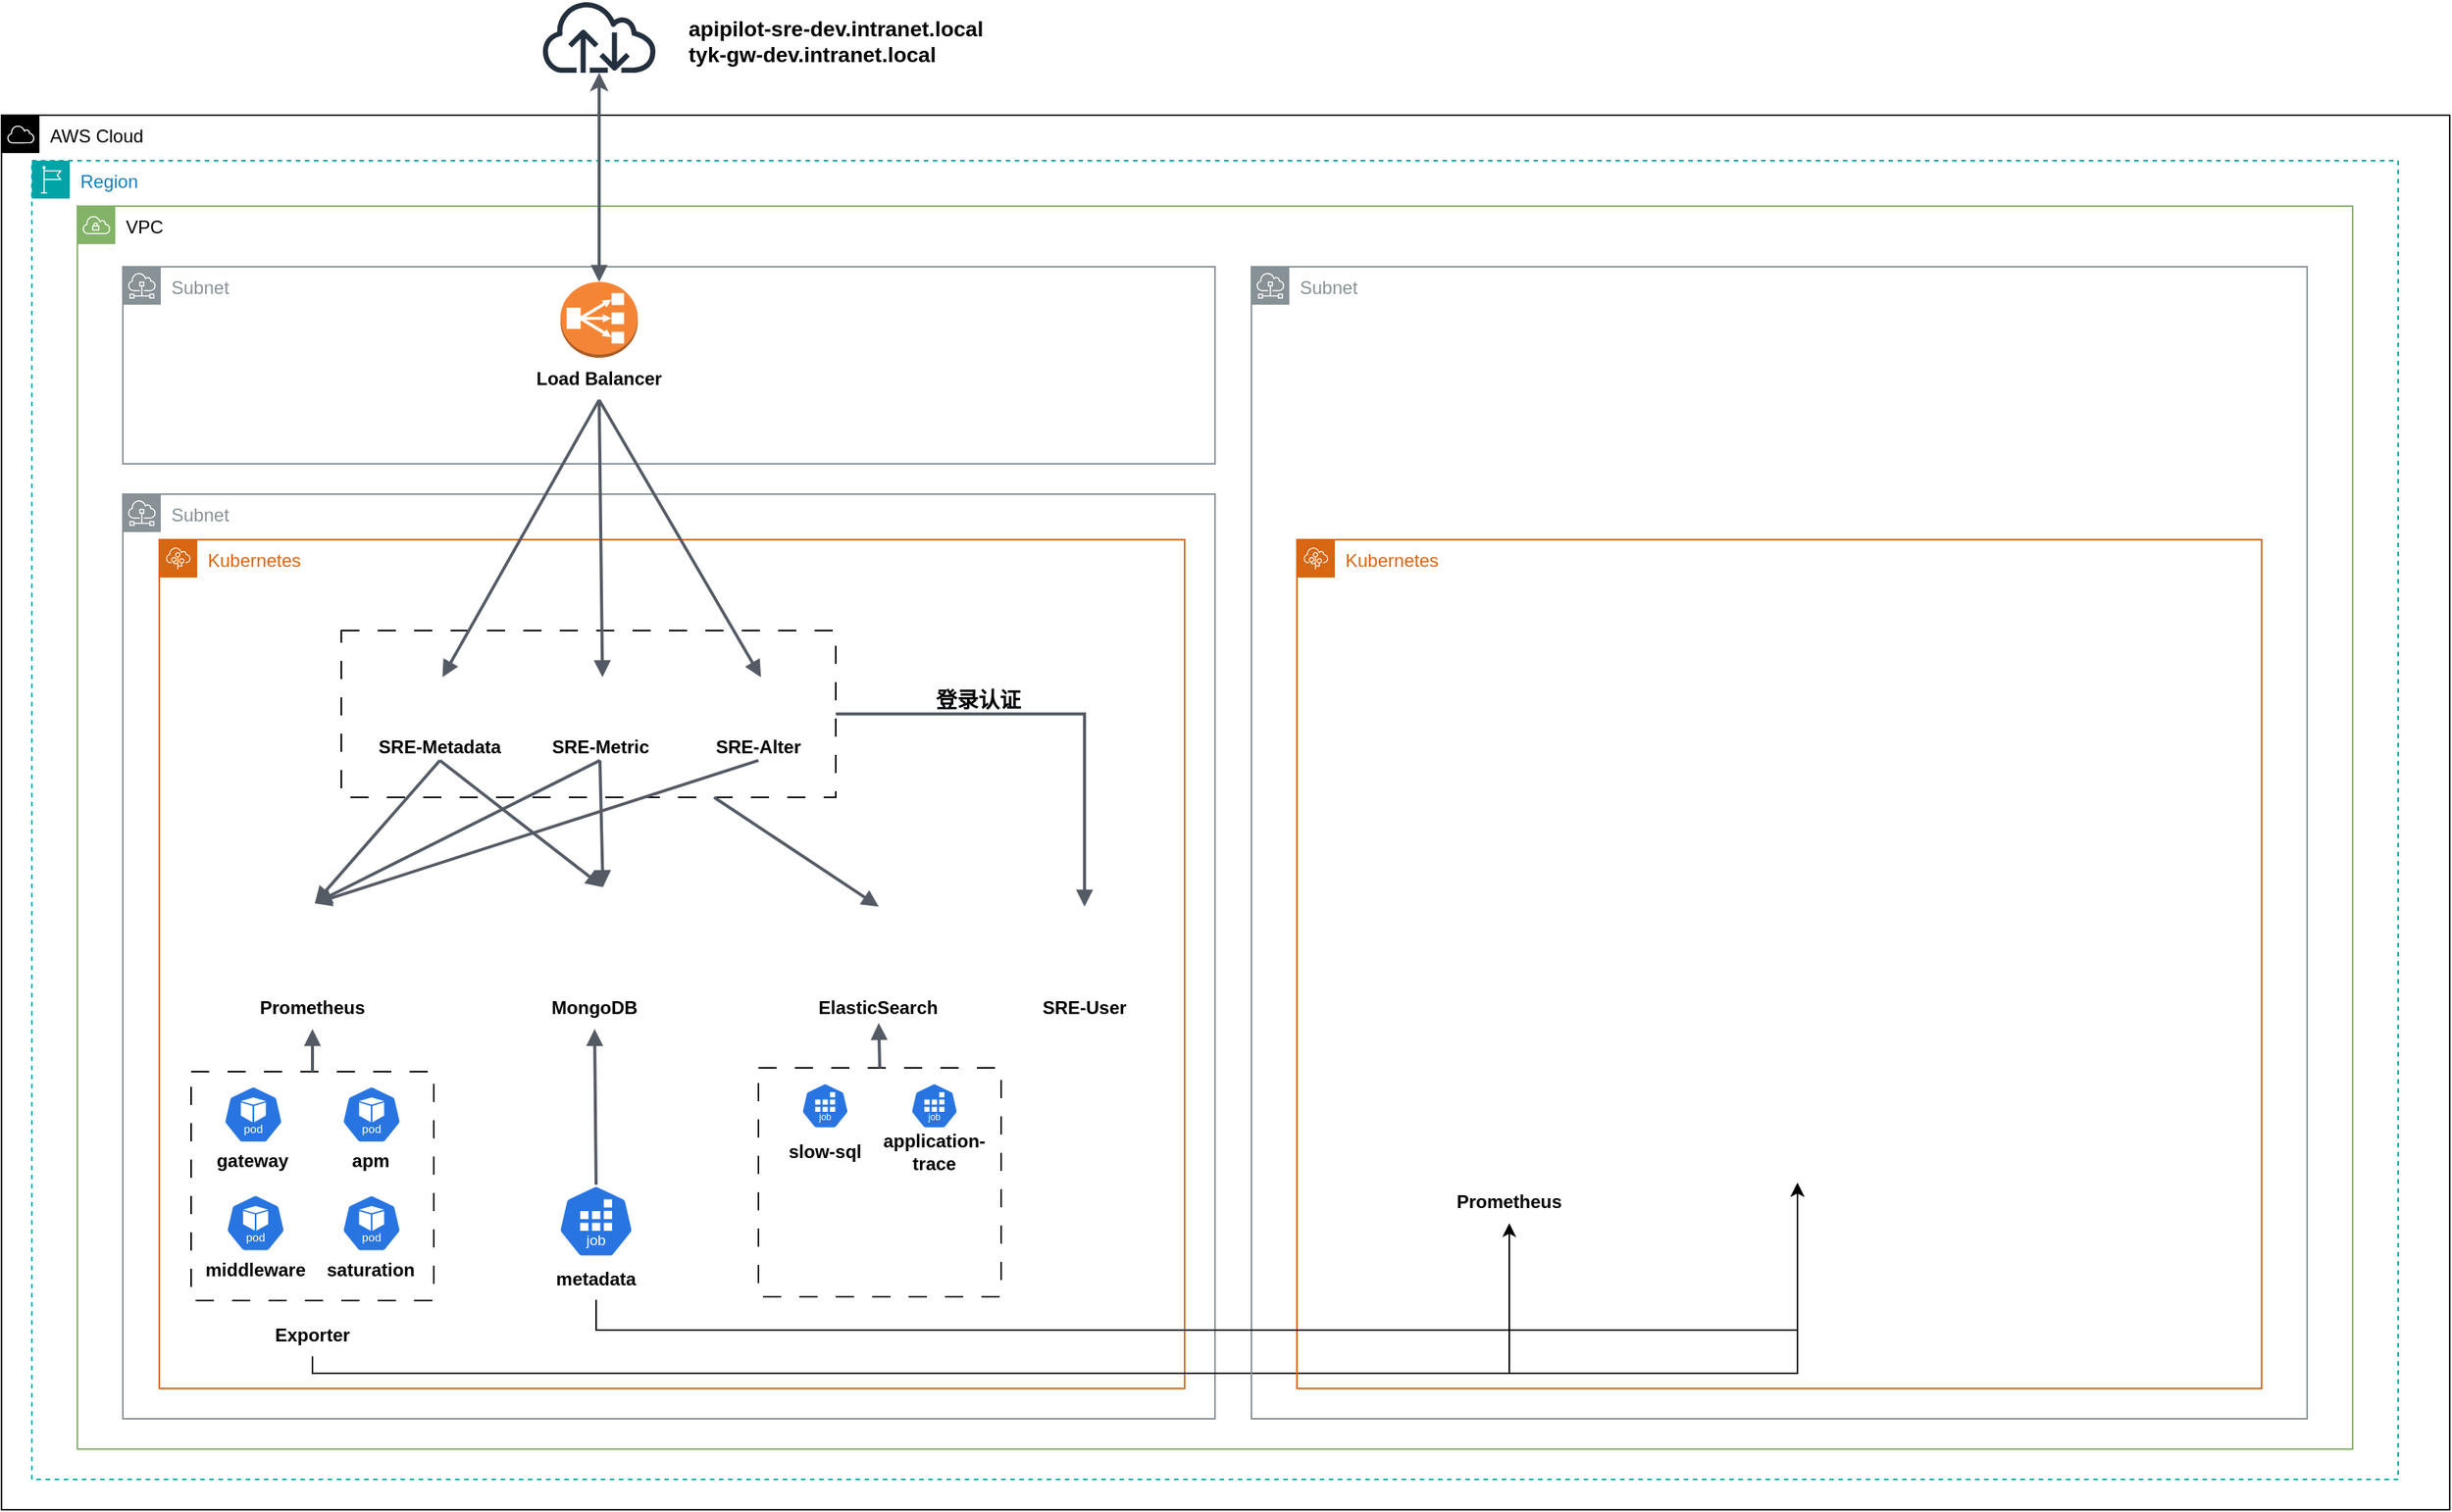 <mxfile version="23.1.6" type="github">
  <diagram name="第 1 页" id="2AvsECfpP-dpQy5CQ5yH">
    <mxGraphModel dx="1449" dy="766" grid="1" gridSize="10" guides="1" tooltips="1" connect="1" arrows="1" fold="1" page="1" pageScale="1" pageWidth="827" pageHeight="1169" math="0" shadow="0">
      <root>
        <mxCell id="0" />
        <mxCell id="1" parent="0" />
        <mxCell id="D45DuEwmozY9MAPHDRq8-4" value="AWS Cloud" style="points=[[0,0],[0.25,0],[0.5,0],[0.75,0],[1,0],[1,0.25],[1,0.5],[1,0.75],[1,1],[0.75,1],[0.5,1],[0.25,1],[0,1],[0,0.75],[0,0.5],[0,0.25]];outlineConnect=0;html=1;whiteSpace=wrap;fontSize=12;fontStyle=0;container=1;pointerEvents=0;collapsible=0;recursiveResize=0;shape=mxgraph.aws4.group;grIcon=mxgraph.aws4.group_aws_cloud;verticalAlign=top;align=left;spacingLeft=30;dashed=0;" parent="1" vertex="1">
          <mxGeometry x="26" y="120" width="1614" height="920" as="geometry" />
        </mxCell>
        <mxCell id="D45DuEwmozY9MAPHDRq8-5" value="Region" style="points=[[0,0],[0.25,0],[0.5,0],[0.75,0],[1,0],[1,0.25],[1,0.5],[1,0.75],[1,1],[0.75,1],[0.5,1],[0.25,1],[0,1],[0,0.75],[0,0.5],[0,0.25]];outlineConnect=0;gradientColor=none;html=1;whiteSpace=wrap;fontSize=12;fontStyle=0;container=1;pointerEvents=0;collapsible=0;recursiveResize=0;shape=mxgraph.aws4.group;grIcon=mxgraph.aws4.group_region;strokeColor=#00A4A6;fillColor=none;verticalAlign=top;align=left;spacingLeft=30;fontColor=#147EBA;dashed=1;" parent="D45DuEwmozY9MAPHDRq8-4" vertex="1">
          <mxGeometry x="20" y="30" width="1560" height="870" as="geometry" />
        </mxCell>
        <mxCell id="GRSjZnAXTMxB1QKtdOID-107" value="" style="rounded=0;whiteSpace=wrap;html=1;dashed=1;dashPattern=12 12;fillColor=none;" vertex="1" parent="D45DuEwmozY9MAPHDRq8-5">
          <mxGeometry x="204" y="310" width="326" height="110" as="geometry" />
        </mxCell>
        <mxCell id="D45DuEwmozY9MAPHDRq8-1" value="VPC" style="sketch=0;outlineConnect=0;html=1;whiteSpace=wrap;fontSize=12;fontStyle=0;shape=mxgraph.aws4.group;grIcon=mxgraph.aws4.group_vpc;strokeColor=#82b366;fillColor=none;verticalAlign=top;align=left;spacingLeft=30;dashed=0;" parent="D45DuEwmozY9MAPHDRq8-5" vertex="1">
          <mxGeometry x="30" y="30" width="1500" height="820" as="geometry" />
        </mxCell>
        <mxCell id="GRSjZnAXTMxB1QKtdOID-70" value="Subnet" style="sketch=0;outlineConnect=0;gradientColor=none;html=1;whiteSpace=wrap;fontSize=12;fontStyle=0;shape=mxgraph.aws4.group;grIcon=mxgraph.aws4.group_subnet;strokeColor=#879196;fillColor=none;verticalAlign=top;align=left;spacingLeft=30;fontColor=#879196;dashed=0;" vertex="1" parent="D45DuEwmozY9MAPHDRq8-5">
          <mxGeometry x="60" y="220" width="720" height="610" as="geometry" />
        </mxCell>
        <mxCell id="GRSjZnAXTMxB1QKtdOID-59" value="Subnet" style="sketch=0;outlineConnect=0;gradientColor=none;html=1;whiteSpace=wrap;fontSize=12;fontStyle=0;shape=mxgraph.aws4.group;grIcon=mxgraph.aws4.group_subnet;strokeColor=#879196;fillColor=none;verticalAlign=top;align=left;spacingLeft=30;fontColor=#879196;dashed=0;" vertex="1" parent="D45DuEwmozY9MAPHDRq8-5">
          <mxGeometry x="60" y="70" width="720" height="130" as="geometry" />
        </mxCell>
        <mxCell id="GRSjZnAXTMxB1QKtdOID-1" value="Kubernetes" style="points=[[0,0],[0.25,0],[0.5,0],[0.75,0],[1,0],[1,0.25],[1,0.5],[1,0.75],[1,1],[0.75,1],[0.5,1],[0.25,1],[0,1],[0,0.75],[0,0.5],[0,0.25]];outlineConnect=0;gradientColor=none;html=1;whiteSpace=wrap;fontSize=12;fontStyle=0;container=1;pointerEvents=0;collapsible=0;recursiveResize=0;shape=mxgraph.aws4.group;grIcon=mxgraph.aws4.group_elastic_beanstalk;strokeColor=#D86613;fillColor=none;verticalAlign=top;align=left;spacingLeft=30;fontColor=#D86613;dashed=0;" vertex="1" parent="D45DuEwmozY9MAPHDRq8-5">
          <mxGeometry x="84" y="250" width="676" height="560" as="geometry" />
        </mxCell>
        <mxCell id="D45DuEwmozY9MAPHDRq8-16" value="" style="group" parent="GRSjZnAXTMxB1QKtdOID-1" vertex="1" connectable="0">
          <mxGeometry x="62.51" y="240" width="80" height="82.89" as="geometry" />
        </mxCell>
        <mxCell id="D45DuEwmozY9MAPHDRq8-11" value="" style="shape=image;verticalLabelPosition=bottom;labelBackgroundColor=default;verticalAlign=top;aspect=fixed;imageAspect=0;image=https://upload.wikimedia.org/wikipedia/commons/thumb/3/38/Prometheus_software_logo.svg/775px-Prometheus_software_logo.svg.png;" parent="D45DuEwmozY9MAPHDRq8-16" vertex="1">
          <mxGeometry x="12.5" width="55" height="54.5" as="geometry" />
        </mxCell>
        <mxCell id="GRSjZnAXTMxB1QKtdOID-6" value="" style="group" vertex="1" connectable="0" parent="GRSjZnAXTMxB1QKtdOID-1">
          <mxGeometry x="106.5" y="229.25" width="395.8" height="93.64" as="geometry" />
        </mxCell>
        <mxCell id="GRSjZnAXTMxB1QKtdOID-5" value="" style="group" vertex="1" connectable="0" parent="GRSjZnAXTMxB1QKtdOID-6">
          <mxGeometry x="140.5" width="83.5" height="93.64" as="geometry" />
        </mxCell>
        <mxCell id="D45DuEwmozY9MAPHDRq8-44" value="MongoDB" style="text;html=1;align=center;verticalAlign=middle;whiteSpace=wrap;rounded=0;fontStyle=1" parent="GRSjZnAXTMxB1QKtdOID-5" vertex="1">
          <mxGeometry y="65.82" width="80" height="27.82" as="geometry" />
        </mxCell>
        <mxCell id="D45DuEwmozY9MAPHDRq8-42" value="" style="shape=image;verticalLabelPosition=bottom;labelBackgroundColor=default;verticalAlign=top;aspect=fixed;imageAspect=0;image=https://cdn.worldvectorlogo.com/logos/mongodb-icon-1.svg;" parent="GRSjZnAXTMxB1QKtdOID-5" vertex="1">
          <mxGeometry x="7.5" width="76" height="76" as="geometry" />
        </mxCell>
        <mxCell id="D45DuEwmozY9MAPHDRq8-17" value="" style="group" parent="GRSjZnAXTMxB1QKtdOID-6" vertex="1" connectable="0">
          <mxGeometry x="327.8" y="6.75" width="80" height="82.89" as="geometry" />
        </mxCell>
        <mxCell id="D45DuEwmozY9MAPHDRq8-13" value="" style="shape=image;verticalLabelPosition=bottom;labelBackgroundColor=default;verticalAlign=top;aspect=fixed;imageAspect=0;image=https://seeklogo.com/images/E/elasticsearch-logo-C75C4578EC-seeklogo.com.png;" parent="D45DuEwmozY9MAPHDRq8-17" vertex="1">
          <mxGeometry x="17.24" y="6.13" width="45.52" height="50.58" as="geometry" />
        </mxCell>
        <mxCell id="D45DuEwmozY9MAPHDRq8-15" value="&lt;b&gt;ElasticSearch&lt;/b&gt;" style="text;html=1;align=center;verticalAlign=middle;whiteSpace=wrap;rounded=0;" parent="D45DuEwmozY9MAPHDRq8-17" vertex="1">
          <mxGeometry y="62.89" width="80" height="20" as="geometry" />
        </mxCell>
        <mxCell id="GRSjZnAXTMxB1QKtdOID-34" value="Prometheus" style="text;html=1;align=center;verticalAlign=middle;whiteSpace=wrap;rounded=0;fontStyle=1" vertex="1" parent="GRSjZnAXTMxB1QKtdOID-6">
          <mxGeometry x="-45.5" y="65.82" width="80" height="27.82" as="geometry" />
        </mxCell>
        <mxCell id="GRSjZnAXTMxB1QKtdOID-26" value="" style="group" vertex="1" connectable="0" parent="D45DuEwmozY9MAPHDRq8-5">
          <mxGeometry x="339.5" y="340.79" width="70" height="54.88" as="geometry" />
        </mxCell>
        <mxCell id="GRSjZnAXTMxB1QKtdOID-27" value="SRE-Metric" style="text;html=1;align=center;verticalAlign=middle;whiteSpace=wrap;rounded=0;fontStyle=1" vertex="1" parent="GRSjZnAXTMxB1QKtdOID-26">
          <mxGeometry y="36.89" width="70" height="17.99" as="geometry" />
        </mxCell>
        <mxCell id="GRSjZnAXTMxB1QKtdOID-28" value="" style="shape=image;verticalLabelPosition=bottom;labelBackgroundColor=default;verticalAlign=top;aspect=fixed;imageAspect=0;image=https://upload.wikimedia.org/wikipedia/commons/thumb/a/a7/React-icon.svg/512px-React-icon.svg.png;" vertex="1" parent="GRSjZnAXTMxB1QKtdOID-26">
          <mxGeometry x="16" width="41.38" height="35.968" as="geometry" />
        </mxCell>
        <mxCell id="GRSjZnAXTMxB1QKtdOID-29" value="" style="group" vertex="1" connectable="0" parent="D45DuEwmozY9MAPHDRq8-5">
          <mxGeometry x="444" y="340.79" width="70" height="54.88" as="geometry" />
        </mxCell>
        <mxCell id="GRSjZnAXTMxB1QKtdOID-30" value="SRE-Alter" style="text;html=1;align=center;verticalAlign=middle;whiteSpace=wrap;rounded=0;fontStyle=1" vertex="1" parent="GRSjZnAXTMxB1QKtdOID-29">
          <mxGeometry y="36.89" width="70" height="17.99" as="geometry" />
        </mxCell>
        <mxCell id="GRSjZnAXTMxB1QKtdOID-31" value="" style="shape=image;verticalLabelPosition=bottom;labelBackgroundColor=default;verticalAlign=top;aspect=fixed;imageAspect=0;image=https://upload.wikimedia.org/wikipedia/commons/thumb/a/a7/React-icon.svg/512px-React-icon.svg.png;" vertex="1" parent="GRSjZnAXTMxB1QKtdOID-29">
          <mxGeometry x="16" width="41.38" height="35.968" as="geometry" />
        </mxCell>
        <mxCell id="GRSjZnAXTMxB1QKtdOID-20" value="" style="html=1;endArrow=none;elbow=vertical;startArrow=block;startFill=1;strokeColor=#545B64;rounded=0;entryX=0.5;entryY=1;entryDx=0;entryDy=0;exitX=0.5;exitY=0;exitDx=0;exitDy=0;strokeWidth=2;" edge="1" parent="D45DuEwmozY9MAPHDRq8-5" source="D45DuEwmozY9MAPHDRq8-18" target="D45DuEwmozY9MAPHDRq8-14">
          <mxGeometry width="100" relative="1" as="geometry">
            <mxPoint x="984" y="230" as="sourcePoint" />
            <mxPoint x="994" y="170" as="targetPoint" />
          </mxGeometry>
        </mxCell>
        <mxCell id="GRSjZnAXTMxB1QKtdOID-32" value="" style="html=1;endArrow=none;elbow=vertical;startArrow=block;startFill=1;strokeColor=#545B64;rounded=0;entryX=0.5;entryY=1;entryDx=0;entryDy=0;exitX=0.5;exitY=0;exitDx=0;exitDy=0;strokeWidth=2;" edge="1" parent="D45DuEwmozY9MAPHDRq8-5" source="GRSjZnAXTMxB1QKtdOID-28" target="D45DuEwmozY9MAPHDRq8-14">
          <mxGeometry width="100" relative="1" as="geometry">
            <mxPoint x="824.31" y="266.89" as="sourcePoint" />
            <mxPoint x="913.31" y="214.89" as="targetPoint" />
          </mxGeometry>
        </mxCell>
        <mxCell id="GRSjZnAXTMxB1QKtdOID-33" value="" style="html=1;endArrow=none;elbow=vertical;startArrow=block;startFill=1;strokeColor=#545B64;rounded=0;entryX=0.5;entryY=1;entryDx=0;entryDy=0;exitX=0.5;exitY=0;exitDx=0;exitDy=0;strokeWidth=2;" edge="1" parent="D45DuEwmozY9MAPHDRq8-5" source="GRSjZnAXTMxB1QKtdOID-31" target="D45DuEwmozY9MAPHDRq8-14">
          <mxGeometry width="100" relative="1" as="geometry">
            <mxPoint x="904" y="332" as="sourcePoint" />
            <mxPoint x="993" y="280" as="targetPoint" />
          </mxGeometry>
        </mxCell>
        <mxCell id="GRSjZnAXTMxB1QKtdOID-36" value="" style="html=1;endArrow=none;elbow=vertical;startArrow=block;startFill=1;strokeColor=#545B64;rounded=0;entryX=0.5;entryY=1;entryDx=0;entryDy=0;exitX=0.5;exitY=0;exitDx=0;exitDy=0;strokeWidth=2;" edge="1" parent="D45DuEwmozY9MAPHDRq8-5" source="D45DuEwmozY9MAPHDRq8-42" target="D45DuEwmozY9MAPHDRq8-19">
          <mxGeometry width="100" relative="1" as="geometry">
            <mxPoint x="893.81" y="312.18" as="sourcePoint" />
            <mxPoint x="894.81" y="260.18" as="targetPoint" />
          </mxGeometry>
        </mxCell>
        <mxCell id="GRSjZnAXTMxB1QKtdOID-37" value="" style="html=1;endArrow=none;elbow=vertical;startArrow=block;startFill=1;strokeColor=#545B64;rounded=0;entryX=0.5;entryY=1;entryDx=0;entryDy=0;exitX=0.5;exitY=0;exitDx=0;exitDy=0;strokeWidth=2;" edge="1" parent="D45DuEwmozY9MAPHDRq8-5" source="D45DuEwmozY9MAPHDRq8-11" target="GRSjZnAXTMxB1QKtdOID-27">
          <mxGeometry width="100" relative="1" as="geometry">
            <mxPoint x="994" y="365.0" as="sourcePoint" />
            <mxPoint x="995" y="313" as="targetPoint" />
          </mxGeometry>
        </mxCell>
        <mxCell id="GRSjZnAXTMxB1QKtdOID-38" value="" style="html=1;endArrow=none;elbow=vertical;startArrow=block;startFill=1;strokeColor=#545B64;rounded=0;entryX=0.5;entryY=1;entryDx=0;entryDy=0;exitX=0.5;exitY=0;exitDx=0;exitDy=0;strokeWidth=2;" edge="1" parent="D45DuEwmozY9MAPHDRq8-5" source="D45DuEwmozY9MAPHDRq8-11" target="D45DuEwmozY9MAPHDRq8-19">
          <mxGeometry width="100" relative="1" as="geometry">
            <mxPoint x="1033.5" y="350.12" as="sourcePoint" />
            <mxPoint x="417.5" y="270.12" as="targetPoint" />
          </mxGeometry>
        </mxCell>
        <mxCell id="GRSjZnAXTMxB1QKtdOID-39" value="" style="html=1;endArrow=none;elbow=vertical;startArrow=block;startFill=1;strokeColor=#545B64;rounded=0;entryX=0.5;entryY=1;entryDx=0;entryDy=0;exitX=0.5;exitY=0;exitDx=0;exitDy=0;strokeWidth=2;" edge="1" parent="D45DuEwmozY9MAPHDRq8-5" source="D45DuEwmozY9MAPHDRq8-42" target="GRSjZnAXTMxB1QKtdOID-27">
          <mxGeometry width="100" relative="1" as="geometry">
            <mxPoint x="1056" y="340.0" as="sourcePoint" />
            <mxPoint x="440" y="260" as="targetPoint" />
          </mxGeometry>
        </mxCell>
        <mxCell id="GRSjZnAXTMxB1QKtdOID-40" value="" style="html=1;endArrow=none;elbow=vertical;startArrow=block;startFill=1;strokeColor=#545B64;rounded=0;entryX=1;entryY=0.5;entryDx=0;entryDy=0;exitX=0.5;exitY=0;exitDx=0;exitDy=0;strokeWidth=2;edgeStyle=orthogonalEdgeStyle;" edge="1" parent="D45DuEwmozY9MAPHDRq8-5" source="GRSjZnAXTMxB1QKtdOID-64" target="GRSjZnAXTMxB1QKtdOID-107">
          <mxGeometry width="100" relative="1" as="geometry">
            <mxPoint x="492.5" y="474.12" as="sourcePoint" />
            <mxPoint x="484.5" y="320.12" as="targetPoint" />
          </mxGeometry>
        </mxCell>
        <mxCell id="GRSjZnAXTMxB1QKtdOID-41" value="" style="html=1;endArrow=none;elbow=vertical;startArrow=block;startFill=1;strokeColor=#545B64;rounded=0;entryX=0.5;entryY=1;entryDx=0;entryDy=0;exitX=0.5;exitY=0;exitDx=0;exitDy=0;strokeWidth=2;" edge="1" parent="D45DuEwmozY9MAPHDRq8-5" source="D45DuEwmozY9MAPHDRq8-11" target="GRSjZnAXTMxB1QKtdOID-30">
          <mxGeometry width="100" relative="1" as="geometry">
            <mxPoint x="520" y="452" as="sourcePoint" />
            <mxPoint x="434" y="285" as="targetPoint" />
          </mxGeometry>
        </mxCell>
        <mxCell id="GRSjZnAXTMxB1QKtdOID-47" value="" style="html=1;endArrow=none;elbow=vertical;startArrow=block;startFill=1;strokeColor=#545B64;rounded=0;entryX=0.5;entryY=0;entryDx=0;entryDy=0;exitX=0.5;exitY=1;exitDx=0;exitDy=0;entryPerimeter=0;strokeWidth=2;" edge="1" parent="D45DuEwmozY9MAPHDRq8-5" source="D45DuEwmozY9MAPHDRq8-44" target="D45DuEwmozY9MAPHDRq8-28">
          <mxGeometry width="100" relative="1" as="geometry">
            <mxPoint x="344" y="413" as="sourcePoint" />
            <mxPoint x="344" y="501" as="targetPoint" />
          </mxGeometry>
        </mxCell>
        <mxCell id="GRSjZnAXTMxB1QKtdOID-49" value="" style="group" vertex="1" connectable="0" parent="D45DuEwmozY9MAPHDRq8-5">
          <mxGeometry x="479" y="530.49" width="160" height="151" as="geometry" />
        </mxCell>
        <mxCell id="GRSjZnAXTMxB1QKtdOID-48" value="" style="rounded=0;whiteSpace=wrap;html=1;dashed=1;dashPattern=12 12;" vertex="1" parent="GRSjZnAXTMxB1QKtdOID-49">
          <mxGeometry y="68" width="160" height="151" as="geometry" />
        </mxCell>
        <mxCell id="GRSjZnAXTMxB1QKtdOID-18" value="" style="group" vertex="1" connectable="0" parent="GRSjZnAXTMxB1QKtdOID-49">
          <mxGeometry x="17" y="78.0" width="126" height="55.82" as="geometry" />
        </mxCell>
        <mxCell id="GRSjZnAXTMxB1QKtdOID-9" value="" style="group" vertex="1" connectable="0" parent="GRSjZnAXTMxB1QKtdOID-18">
          <mxGeometry width="54" height="55.82" as="geometry" />
        </mxCell>
        <mxCell id="GRSjZnAXTMxB1QKtdOID-10" value="" style="aspect=fixed;sketch=0;html=1;dashed=0;whitespace=wrap;fillColor=#2875E2;strokeColor=#ffffff;points=[[0.005,0.63,0],[0.1,0.2,0],[0.9,0.2,0],[0.5,0,0],[0.995,0.63,0],[0.72,0.99,0],[0.5,1,0],[0.28,0.99,0]];shape=mxgraph.kubernetes.icon2;kubernetesLabel=1;prIcon=job" vertex="1" parent="GRSjZnAXTMxB1QKtdOID-9">
          <mxGeometry x="11.295" width="31.41" height="30.154" as="geometry" />
        </mxCell>
        <mxCell id="GRSjZnAXTMxB1QKtdOID-11" value="slow-sql" style="text;html=1;align=center;verticalAlign=middle;whiteSpace=wrap;rounded=0;fontStyle=1" vertex="1" parent="GRSjZnAXTMxB1QKtdOID-9">
          <mxGeometry y="35.338" width="54.0" height="20.482" as="geometry" />
        </mxCell>
        <mxCell id="GRSjZnAXTMxB1QKtdOID-12" value="" style="group" vertex="1" connectable="0" parent="GRSjZnAXTMxB1QKtdOID-18">
          <mxGeometry x="72" width="54" height="55.82" as="geometry" />
        </mxCell>
        <mxCell id="GRSjZnAXTMxB1QKtdOID-13" value="" style="aspect=fixed;sketch=0;html=1;dashed=0;whitespace=wrap;fillColor=#2875E2;strokeColor=#ffffff;points=[[0.005,0.63,0],[0.1,0.2,0],[0.9,0.2,0],[0.5,0,0],[0.995,0.63,0],[0.72,0.99,0],[0.5,1,0],[0.28,0.99,0]];shape=mxgraph.kubernetes.icon2;kubernetesLabel=1;prIcon=job" vertex="1" parent="GRSjZnAXTMxB1QKtdOID-12">
          <mxGeometry x="11.295" width="31.41" height="30.154" as="geometry" />
        </mxCell>
        <mxCell id="GRSjZnAXTMxB1QKtdOID-14" value="application- trace" style="text;html=1;align=center;verticalAlign=middle;whiteSpace=wrap;rounded=0;fontStyle=1" vertex="1" parent="GRSjZnAXTMxB1QKtdOID-12">
          <mxGeometry y="35.338" width="54.0" height="20.482" as="geometry" />
        </mxCell>
        <mxCell id="GRSjZnAXTMxB1QKtdOID-51" value="" style="html=1;endArrow=none;elbow=vertical;startArrow=block;startFill=1;strokeColor=#545B64;rounded=0;entryX=0.5;entryY=0;entryDx=0;entryDy=0;exitX=0.5;exitY=1;exitDx=0;exitDy=0;strokeWidth=2;" edge="1" parent="D45DuEwmozY9MAPHDRq8-5" source="D45DuEwmozY9MAPHDRq8-15" target="GRSjZnAXTMxB1QKtdOID-48">
          <mxGeometry width="100" relative="1" as="geometry">
            <mxPoint x="857" y="390" as="sourcePoint" />
            <mxPoint x="407" y="501.45" as="targetPoint" />
          </mxGeometry>
        </mxCell>
        <mxCell id="GRSjZnAXTMxB1QKtdOID-54" value="" style="group" vertex="1" connectable="0" parent="D45DuEwmozY9MAPHDRq8-5">
          <mxGeometry x="224" y="340.79" width="90" height="54.88" as="geometry" />
        </mxCell>
        <mxCell id="GRSjZnAXTMxB1QKtdOID-25" value="" style="group" vertex="1" connectable="0" parent="GRSjZnAXTMxB1QKtdOID-54">
          <mxGeometry x="10" width="70" height="54.88" as="geometry" />
        </mxCell>
        <mxCell id="D45DuEwmozY9MAPHDRq8-18" value="" style="shape=image;verticalLabelPosition=bottom;labelBackgroundColor=default;verticalAlign=top;aspect=fixed;imageAspect=0;image=https://upload.wikimedia.org/wikipedia/commons/thumb/a/a7/React-icon.svg/512px-React-icon.svg.png;" parent="GRSjZnAXTMxB1QKtdOID-25" vertex="1">
          <mxGeometry x="16" width="41.38" height="35.968" as="geometry" />
        </mxCell>
        <mxCell id="D45DuEwmozY9MAPHDRq8-19" value="SRE-Metadata" style="text;html=1;align=center;verticalAlign=middle;whiteSpace=wrap;rounded=0;fontStyle=1" parent="GRSjZnAXTMxB1QKtdOID-54" vertex="1">
          <mxGeometry y="36.89" width="90" height="17.99" as="geometry" />
        </mxCell>
        <mxCell id="GRSjZnAXTMxB1QKtdOID-55" value="" style="group" vertex="1" connectable="0" parent="D45DuEwmozY9MAPHDRq8-5">
          <mxGeometry x="334" y="80" width="100" height="77.82" as="geometry" />
        </mxCell>
        <mxCell id="D45DuEwmozY9MAPHDRq8-9" value="" style="outlineConnect=0;dashed=0;verticalLabelPosition=bottom;verticalAlign=top;align=center;html=1;shape=mxgraph.aws3.classic_load_balancer;fillColor=#F58536;gradientColor=none;" parent="GRSjZnAXTMxB1QKtdOID-55" vertex="1">
          <mxGeometry x="14.5" width="51" height="50" as="geometry" />
        </mxCell>
        <mxCell id="D45DuEwmozY9MAPHDRq8-14" value="Load Balancer" style="text;html=1;align=center;verticalAlign=middle;whiteSpace=wrap;rounded=0;fontStyle=1" parent="GRSjZnAXTMxB1QKtdOID-55" vertex="1">
          <mxGeometry x="-10" y="50" width="100" height="27.82" as="geometry" />
        </mxCell>
        <mxCell id="GRSjZnAXTMxB1QKtdOID-91" style="edgeStyle=orthogonalEdgeStyle;rounded=0;orthogonalLoop=1;jettySize=auto;html=1;exitX=0.5;exitY=1;exitDx=0;exitDy=0;entryX=0.5;entryY=1;entryDx=0;entryDy=0;" edge="1" parent="D45DuEwmozY9MAPHDRq8-5" source="GRSjZnAXTMxB1QKtdOID-44" target="GRSjZnAXTMxB1QKtdOID-90">
          <mxGeometry relative="1" as="geometry">
            <Array as="points">
              <mxPoint x="185" y="800" />
              <mxPoint x="1164" y="800" />
            </Array>
          </mxGeometry>
        </mxCell>
        <mxCell id="GRSjZnAXTMxB1QKtdOID-93" style="edgeStyle=orthogonalEdgeStyle;rounded=0;orthogonalLoop=1;jettySize=auto;html=1;exitX=0.5;exitY=1;exitDx=0;exitDy=0;entryX=0.5;entryY=1;entryDx=0;entryDy=0;" edge="1" parent="D45DuEwmozY9MAPHDRq8-5" source="GRSjZnAXTMxB1QKtdOID-44" target="GRSjZnAXTMxB1QKtdOID-85">
          <mxGeometry relative="1" as="geometry">
            <Array as="points">
              <mxPoint x="185" y="800" />
              <mxPoint x="974" y="800" />
            </Array>
          </mxGeometry>
        </mxCell>
        <mxCell id="GRSjZnAXTMxB1QKtdOID-44" value="Exporter" style="text;html=1;align=center;verticalAlign=middle;whiteSpace=wrap;rounded=0;fontStyle=1" vertex="1" parent="D45DuEwmozY9MAPHDRq8-5">
          <mxGeometry x="142.02" y="761" width="85.96" height="27.82" as="geometry" />
        </mxCell>
        <mxCell id="GRSjZnAXTMxB1QKtdOID-68" value="" style="group" vertex="1" connectable="0" parent="D45DuEwmozY9MAPHDRq8-5">
          <mxGeometry x="664" y="492.16" width="70" height="75.67" as="geometry" />
        </mxCell>
        <mxCell id="GRSjZnAXTMxB1QKtdOID-64" value="" style="shape=image;verticalLabelPosition=bottom;labelBackgroundColor=default;verticalAlign=top;aspect=fixed;imageAspect=0;image=https://casdoor.org/img/casdoor.png;" vertex="1" parent="GRSjZnAXTMxB1QKtdOID-68">
          <mxGeometry width="60" height="60" as="geometry" />
        </mxCell>
        <mxCell id="GRSjZnAXTMxB1QKtdOID-56" value="SRE-User" style="text;html=1;align=center;verticalAlign=middle;whiteSpace=wrap;rounded=0;fontStyle=1" vertex="1" parent="GRSjZnAXTMxB1QKtdOID-68">
          <mxGeometry x="-5" y="57.68" width="70" height="17.99" as="geometry" />
        </mxCell>
        <mxCell id="GRSjZnAXTMxB1QKtdOID-71" value="" style="group" vertex="1" connectable="0" parent="D45DuEwmozY9MAPHDRq8-5">
          <mxGeometry x="105" y="601" width="160" height="151" as="geometry" />
        </mxCell>
        <mxCell id="GRSjZnAXTMxB1QKtdOID-42" value="" style="rounded=0;whiteSpace=wrap;html=1;dashed=1;dashPattern=12 12;" vertex="1" parent="GRSjZnAXTMxB1QKtdOID-71">
          <mxGeometry width="160" height="151" as="geometry" />
        </mxCell>
        <mxCell id="GRSjZnAXTMxB1QKtdOID-58" value="" style="group" vertex="1" connectable="0" parent="GRSjZnAXTMxB1QKtdOID-71">
          <mxGeometry x="8.49" y="9.41" width="143.02" height="132.18" as="geometry" />
        </mxCell>
        <mxCell id="GRSjZnAXTMxB1QKtdOID-7" value="" style="group" vertex="1" connectable="0" parent="GRSjZnAXTMxB1QKtdOID-58">
          <mxGeometry x="1.51" y="71.593" width="65.041" height="60.507" as="geometry" />
        </mxCell>
        <mxCell id="D45DuEwmozY9MAPHDRq8-24" value="middleware" style="text;html=1;align=center;verticalAlign=middle;whiteSpace=wrap;rounded=0;fontStyle=1" parent="GRSjZnAXTMxB1QKtdOID-7" vertex="1">
          <mxGeometry y="38.876" width="65.041" height="21.631" as="geometry" />
        </mxCell>
        <mxCell id="D45DuEwmozY9MAPHDRq8-25" value="" style="aspect=fixed;sketch=0;html=1;dashed=0;whitespace=wrap;fillColor=#2875E2;strokeColor=#ffffff;points=[[0.005,0.63,0],[0.1,0.2,0],[0.9,0.2,0],[0.5,0,0],[0.995,0.63,0],[0.72,0.99,0],[0.5,1,0],[0.28,0.99,0]];shape=mxgraph.kubernetes.icon2;kubernetesLabel=1;prIcon=pod" parent="GRSjZnAXTMxB1QKtdOID-7" vertex="1">
          <mxGeometry x="12.817" width="39.406" height="37.832" as="geometry" />
        </mxCell>
        <mxCell id="GRSjZnAXTMxB1QKtdOID-8" value="" style="group" vertex="1" connectable="0" parent="GRSjZnAXTMxB1QKtdOID-58">
          <mxGeometry width="143.02" height="132.18" as="geometry" />
        </mxCell>
        <mxCell id="D45DuEwmozY9MAPHDRq8-8" value="" style="aspect=fixed;sketch=0;html=1;dashed=0;whitespace=wrap;fillColor=#2875E2;strokeColor=#ffffff;points=[[0.005,0.63,0],[0.1,0.2,0],[0.9,0.2,0],[0.5,0,0],[0.995,0.63,0],[0.72,0.99,0],[0.5,1,0],[0.28,0.99,0]];shape=mxgraph.kubernetes.icon2;kubernetesLabel=1;prIcon=pod" parent="GRSjZnAXTMxB1QKtdOID-8" vertex="1">
          <mxGeometry x="90.797" width="39.406" height="37.832" as="geometry" />
        </mxCell>
        <mxCell id="D45DuEwmozY9MAPHDRq8-21" value="apm" style="text;html=1;align=center;verticalAlign=middle;whiteSpace=wrap;rounded=0;fontStyle=1" parent="GRSjZnAXTMxB1QKtdOID-8" vertex="1">
          <mxGeometry x="77.979" y="38.876" width="65.041" height="21.631" as="geometry" />
        </mxCell>
        <mxCell id="D45DuEwmozY9MAPHDRq8-22" value="saturation" style="text;html=1;align=center;verticalAlign=middle;whiteSpace=wrap;rounded=0;fontStyle=1" parent="GRSjZnAXTMxB1QKtdOID-8" vertex="1">
          <mxGeometry x="77.979" y="110.549" width="65.041" height="21.631" as="geometry" />
        </mxCell>
        <mxCell id="D45DuEwmozY9MAPHDRq8-23" value="" style="aspect=fixed;sketch=0;html=1;dashed=0;whitespace=wrap;fillColor=#2875E2;strokeColor=#ffffff;points=[[0.005,0.63,0],[0.1,0.2,0],[0.9,0.2,0],[0.5,0,0],[0.995,0.63,0],[0.72,0.99,0],[0.5,1,0],[0.28,0.99,0]];shape=mxgraph.kubernetes.icon2;kubernetesLabel=1;prIcon=pod" parent="GRSjZnAXTMxB1QKtdOID-8" vertex="1">
          <mxGeometry x="90.797" y="71.673" width="39.406" height="37.832" as="geometry" />
        </mxCell>
        <mxCell id="D45DuEwmozY9MAPHDRq8-26" value="gateway" style="text;html=1;align=center;verticalAlign=middle;whiteSpace=wrap;rounded=0;fontStyle=1" parent="GRSjZnAXTMxB1QKtdOID-8" vertex="1">
          <mxGeometry y="38.876" width="65.041" height="21.631" as="geometry" />
        </mxCell>
        <mxCell id="D45DuEwmozY9MAPHDRq8-27" value="" style="aspect=fixed;sketch=0;html=1;dashed=0;whitespace=wrap;fillColor=#2875E2;strokeColor=#ffffff;points=[[0.005,0.63,0],[0.1,0.2,0],[0.9,0.2,0],[0.5,0,0],[0.995,0.63,0],[0.72,0.99,0],[0.5,1,0],[0.28,0.99,0]];shape=mxgraph.kubernetes.icon2;kubernetesLabel=1;prIcon=pod" parent="GRSjZnAXTMxB1QKtdOID-8" vertex="1">
          <mxGeometry x="12.817" width="39.406" height="37.832" as="geometry" />
        </mxCell>
        <mxCell id="GRSjZnAXTMxB1QKtdOID-46" value="" style="html=1;endArrow=none;elbow=vertical;startArrow=block;startFill=1;strokeColor=#545B64;rounded=0;exitX=0.5;exitY=1;exitDx=0;exitDy=0;entryX=0.5;entryY=0;entryDx=0;entryDy=0;strokeWidth=2;" edge="1" parent="D45DuEwmozY9MAPHDRq8-5" source="GRSjZnAXTMxB1QKtdOID-34" target="GRSjZnAXTMxB1QKtdOID-42">
          <mxGeometry width="100" relative="1" as="geometry">
            <mxPoint x="151" y="509.89" as="sourcePoint" />
            <mxPoint x="204.49" y="497.12" as="targetPoint" />
          </mxGeometry>
        </mxCell>
        <mxCell id="GRSjZnAXTMxB1QKtdOID-72" value="" style="group" vertex="1" connectable="0" parent="D45DuEwmozY9MAPHDRq8-5">
          <mxGeometry x="329" y="675.67" width="85.96" height="75.82" as="geometry" />
        </mxCell>
        <mxCell id="D45DuEwmozY9MAPHDRq8-28" value="" style="aspect=fixed;sketch=0;html=1;dashed=0;whitespace=wrap;fillColor=#2875E2;strokeColor=#ffffff;points=[[0.005,0.63,0],[0.1,0.2,0],[0.9,0.2,0],[0.5,0,0],[0.995,0.63,0],[0.72,0.99,0],[0.5,1,0],[0.28,0.99,0]];shape=mxgraph.kubernetes.icon2;kubernetesLabel=1;prIcon=job" parent="GRSjZnAXTMxB1QKtdOID-72" vertex="1">
          <mxGeometry x="17.98" width="50" height="48" as="geometry" />
        </mxCell>
        <mxCell id="D45DuEwmozY9MAPHDRq8-29" value="metadata" style="text;html=1;align=center;verticalAlign=middle;whiteSpace=wrap;rounded=0;fontStyle=1" parent="GRSjZnAXTMxB1QKtdOID-72" vertex="1">
          <mxGeometry y="48" width="85.96" height="27.82" as="geometry" />
        </mxCell>
        <mxCell id="GRSjZnAXTMxB1QKtdOID-74" value="Subnet" style="sketch=0;outlineConnect=0;gradientColor=none;html=1;whiteSpace=wrap;fontSize=12;fontStyle=0;shape=mxgraph.aws4.group;grIcon=mxgraph.aws4.group_subnet;strokeColor=#879196;fillColor=none;verticalAlign=top;align=left;spacingLeft=30;fontColor=#879196;dashed=0;" vertex="1" parent="D45DuEwmozY9MAPHDRq8-5">
          <mxGeometry x="804" y="70" width="696" height="760" as="geometry" />
        </mxCell>
        <mxCell id="GRSjZnAXTMxB1QKtdOID-75" value="Kubernetes" style="points=[[0,0],[0.25,0],[0.5,0],[0.75,0],[1,0],[1,0.25],[1,0.5],[1,0.75],[1,1],[0.75,1],[0.5,1],[0.25,1],[0,1],[0,0.75],[0,0.5],[0,0.25]];outlineConnect=0;gradientColor=none;html=1;whiteSpace=wrap;fontSize=12;fontStyle=0;container=1;pointerEvents=0;collapsible=0;recursiveResize=0;shape=mxgraph.aws4.group;grIcon=mxgraph.aws4.group_elastic_beanstalk;strokeColor=#D86613;fillColor=none;verticalAlign=top;align=left;spacingLeft=30;fontColor=#D86613;dashed=0;" vertex="1" parent="D45DuEwmozY9MAPHDRq8-5">
          <mxGeometry x="834" y="250" width="636" height="560" as="geometry" />
        </mxCell>
        <mxCell id="GRSjZnAXTMxB1QKtdOID-90" value="" style="shape=image;verticalLabelPosition=bottom;labelBackgroundColor=default;verticalAlign=top;aspect=fixed;imageAspect=0;image=https://skywalking.apache.org/images/logo.svg;" vertex="1" parent="GRSjZnAXTMxB1QKtdOID-75">
          <mxGeometry x="244.25" y="383.77" width="171.5" height="40.59" as="geometry" />
        </mxCell>
        <mxCell id="GRSjZnAXTMxB1QKtdOID-86" value="" style="group" vertex="1" connectable="0" parent="D45DuEwmozY9MAPHDRq8-5">
          <mxGeometry x="934" y="618.1" width="81.51" height="82.89" as="geometry" />
        </mxCell>
        <mxCell id="GRSjZnAXTMxB1QKtdOID-76" value="" style="group" vertex="1" connectable="0" parent="GRSjZnAXTMxB1QKtdOID-86">
          <mxGeometry x="1.51" width="80" height="82.89" as="geometry" />
        </mxCell>
        <mxCell id="GRSjZnAXTMxB1QKtdOID-77" value="" style="shape=image;verticalLabelPosition=bottom;labelBackgroundColor=default;verticalAlign=top;aspect=fixed;imageAspect=0;image=https://upload.wikimedia.org/wikipedia/commons/thumb/3/38/Prometheus_software_logo.svg/775px-Prometheus_software_logo.svg.png;" vertex="1" parent="GRSjZnAXTMxB1QKtdOID-76">
          <mxGeometry x="12.5" width="55" height="54.5" as="geometry" />
        </mxCell>
        <mxCell id="GRSjZnAXTMxB1QKtdOID-85" value="Prometheus" style="text;html=1;align=center;verticalAlign=middle;whiteSpace=wrap;rounded=0;fontStyle=1" vertex="1" parent="GRSjZnAXTMxB1QKtdOID-86">
          <mxGeometry y="55.07" width="80" height="27.82" as="geometry" />
        </mxCell>
        <mxCell id="GRSjZnAXTMxB1QKtdOID-92" style="edgeStyle=orthogonalEdgeStyle;rounded=0;orthogonalLoop=1;jettySize=auto;html=1;exitX=0.5;exitY=1;exitDx=0;exitDy=0;entryX=0.5;entryY=1;entryDx=0;entryDy=0;" edge="1" parent="D45DuEwmozY9MAPHDRq8-5" source="D45DuEwmozY9MAPHDRq8-29" target="GRSjZnAXTMxB1QKtdOID-90">
          <mxGeometry relative="1" as="geometry" />
        </mxCell>
        <mxCell id="GRSjZnAXTMxB1QKtdOID-109" value="&lt;b&gt;&lt;font style=&quot;font-size: 14px;&quot;&gt;登录认证&lt;/font&gt;&lt;/b&gt;" style="text;html=1;align=center;verticalAlign=middle;whiteSpace=wrap;rounded=0;" vertex="1" parent="D45DuEwmozY9MAPHDRq8-5">
          <mxGeometry x="594" y="340.79" width="60" height="30" as="geometry" />
        </mxCell>
        <mxCell id="GRSjZnAXTMxB1QKtdOID-114" value="" style="html=1;endArrow=none;elbow=vertical;startArrow=block;startFill=1;strokeColor=#545B64;rounded=0;exitX=0.5;exitY=0;exitDx=0;exitDy=0;strokeWidth=2;" edge="1" parent="D45DuEwmozY9MAPHDRq8-5" source="D45DuEwmozY9MAPHDRq8-13" target="GRSjZnAXTMxB1QKtdOID-107">
          <mxGeometry width="100" relative="1" as="geometry">
            <mxPoint x="585.5" y="476.54" as="sourcePoint" />
            <mxPoint x="584.5" y="393.54" as="targetPoint" />
          </mxGeometry>
        </mxCell>
        <mxCell id="D45DuEwmozY9MAPHDRq8-6" value="" style="sketch=0;outlineConnect=0;fontColor=#232F3E;gradientColor=none;fillColor=#232F3D;strokeColor=none;dashed=0;verticalLabelPosition=bottom;verticalAlign=top;align=center;html=1;fontSize=12;fontStyle=0;aspect=fixed;pointerEvents=1;shape=mxgraph.aws4.internet;" parent="1" vertex="1">
          <mxGeometry x="381" y="44" width="78" height="48" as="geometry" />
        </mxCell>
        <mxCell id="D45DuEwmozY9MAPHDRq8-7" value="apipilot-sre-dev.intranet.local&lt;br style=&quot;font-size: 14px;&quot;&gt;tyk-gw-dev.intranet.local" style="text;html=1;align=left;verticalAlign=middle;whiteSpace=wrap;rounded=0;fontSize=14;fontStyle=1" parent="1" vertex="1">
          <mxGeometry x="477" y="50" width="273" height="42" as="geometry" />
        </mxCell>
        <mxCell id="GRSjZnAXTMxB1QKtdOID-115" value="" style="html=1;endArrow=classic;elbow=vertical;startArrow=block;startFill=1;strokeColor=#545B64;rounded=0;exitX=0.5;exitY=0;exitDx=0;exitDy=0;strokeWidth=2;exitPerimeter=0;endFill=1;" edge="1" parent="1" source="D45DuEwmozY9MAPHDRq8-9" target="D45DuEwmozY9MAPHDRq8-6">
          <mxGeometry width="100" relative="1" as="geometry">
            <mxPoint x="560.31" y="253.18" as="sourcePoint" />
            <mxPoint x="663.31" y="70.18" as="targetPoint" />
          </mxGeometry>
        </mxCell>
      </root>
    </mxGraphModel>
  </diagram>
</mxfile>
